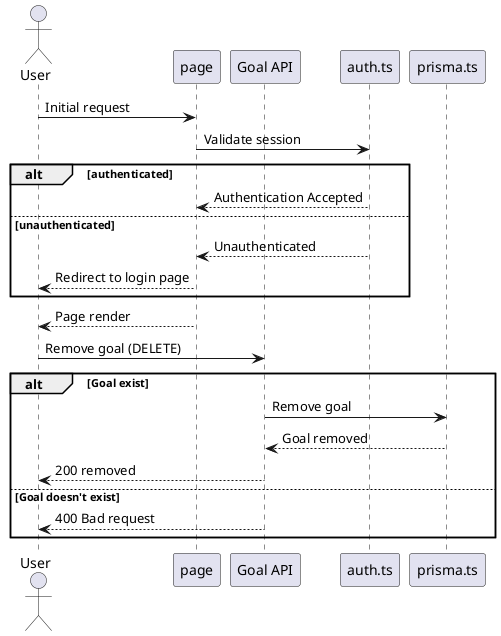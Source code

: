 @startuml
actor User

participant "page"
participant "Goal API"
participant auth.ts
participant prisma.ts

User -> "page": Initial request
"page" -> auth.ts: Validate session

alt authenticated
    auth.ts --> "page": Authentication Accepted
else unauthenticated
    auth.ts --> "page": Unauthenticated
    "page" --> User: Redirect to login page
end

"page" --> User: Page render

User -> "Goal API": Remove goal (DELETE)
alt Goal exist
    "Goal API" -> prisma.ts: Remove goal
    prisma.ts --> "Goal API": Goal removed
    "Goal API" --> User: 200 removed
else Goal doesn't exist
    "Goal API" --> User: 400 Bad request
end

@enduml
